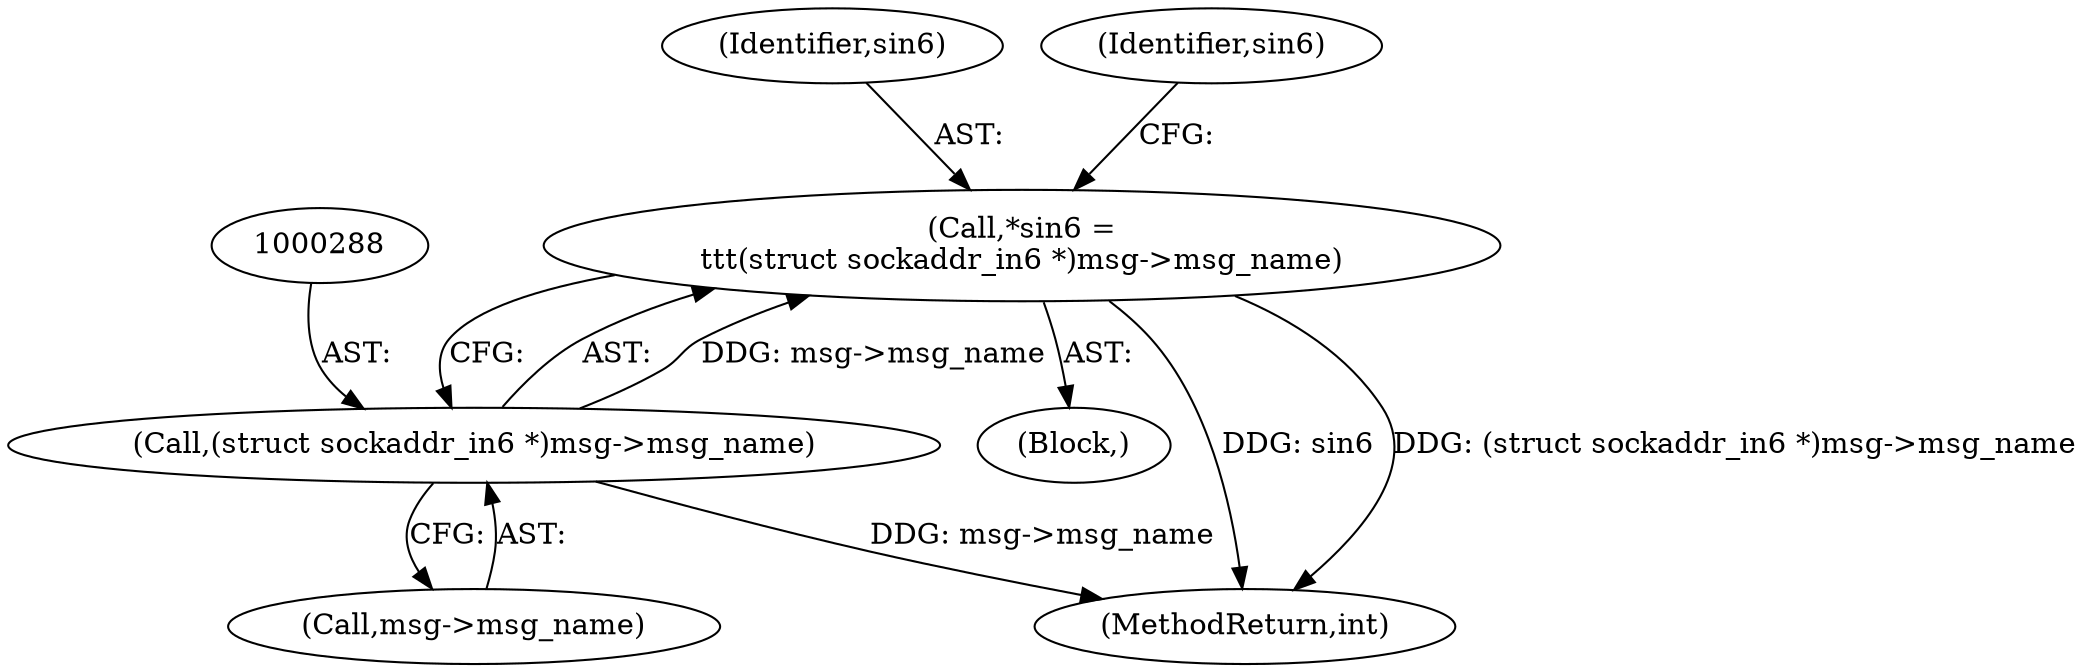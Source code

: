 digraph "0_linux_bceaa90240b6019ed73b49965eac7d167610be69_0@pointer" {
"1000285" [label="(Call,*sin6 =\n\t\t\t(struct sockaddr_in6 *)msg->msg_name)"];
"1000287" [label="(Call,(struct sockaddr_in6 *)msg->msg_name)"];
"1000287" [label="(Call,(struct sockaddr_in6 *)msg->msg_name)"];
"1000285" [label="(Call,*sin6 =\n\t\t\t(struct sockaddr_in6 *)msg->msg_name)"];
"1000273" [label="(Block,)"];
"1000286" [label="(Identifier,sin6)"];
"1000370" [label="(MethodReturn,int)"];
"1000294" [label="(Identifier,sin6)"];
"1000289" [label="(Call,msg->msg_name)"];
"1000285" -> "1000273"  [label="AST: "];
"1000285" -> "1000287"  [label="CFG: "];
"1000286" -> "1000285"  [label="AST: "];
"1000287" -> "1000285"  [label="AST: "];
"1000294" -> "1000285"  [label="CFG: "];
"1000285" -> "1000370"  [label="DDG: sin6"];
"1000285" -> "1000370"  [label="DDG: (struct sockaddr_in6 *)msg->msg_name"];
"1000287" -> "1000285"  [label="DDG: msg->msg_name"];
"1000287" -> "1000289"  [label="CFG: "];
"1000288" -> "1000287"  [label="AST: "];
"1000289" -> "1000287"  [label="AST: "];
"1000287" -> "1000370"  [label="DDG: msg->msg_name"];
}
